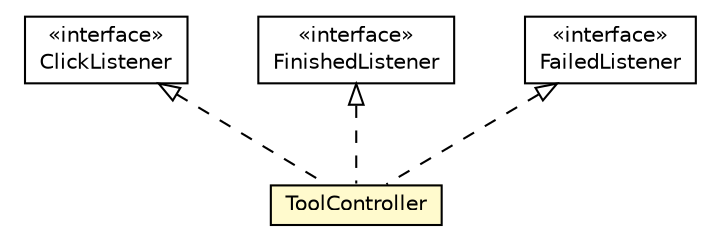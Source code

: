 #!/usr/local/bin/dot
#
# Class diagram 
# Generated by UMLGraph version R5_6-24-gf6e263 (http://www.umlgraph.org/)
#

digraph G {
	edge [fontname="Helvetica",fontsize=10,labelfontname="Helvetica",labelfontsize=10];
	node [fontname="Helvetica",fontsize=10,shape=plaintext];
	nodesep=0.25;
	ranksep=0.5;
	// org.universAAL.tools.ucc.controller.desktop.ToolController
	c104960 [label=<<table title="org.universAAL.tools.ucc.controller.desktop.ToolController" border="0" cellborder="1" cellspacing="0" cellpadding="2" port="p" bgcolor="lemonChiffon" href="./ToolController.html">
		<tr><td><table border="0" cellspacing="0" cellpadding="1">
<tr><td align="center" balign="center"> ToolController </td></tr>
		</table></td></tr>
		</table>>, URL="./ToolController.html", fontname="Helvetica", fontcolor="black", fontsize=10.0];
	//org.universAAL.tools.ucc.controller.desktop.ToolController implements com.vaadin.ui.Button.ClickListener
	c105013:p -> c104960:p [dir=back,arrowtail=empty,style=dashed];
	//org.universAAL.tools.ucc.controller.desktop.ToolController implements com.vaadin.ui.Upload.FinishedListener
	c105014:p -> c104960:p [dir=back,arrowtail=empty,style=dashed];
	//org.universAAL.tools.ucc.controller.desktop.ToolController implements com.vaadin.ui.Upload.FailedListener
	c105015:p -> c104960:p [dir=back,arrowtail=empty,style=dashed];
	// com.vaadin.ui.Upload.FailedListener
	c105015 [label=<<table title="com.vaadin.ui.Upload.FailedListener" border="0" cellborder="1" cellspacing="0" cellpadding="2" port="p" href="http://java.sun.com/j2se/1.4.2/docs/api/com/vaadin/ui/Upload/FailedListener.html">
		<tr><td><table border="0" cellspacing="0" cellpadding="1">
<tr><td align="center" balign="center"> &#171;interface&#187; </td></tr>
<tr><td align="center" balign="center"> FailedListener </td></tr>
		</table></td></tr>
		</table>>, URL="http://java.sun.com/j2se/1.4.2/docs/api/com/vaadin/ui/Upload/FailedListener.html", fontname="Helvetica", fontcolor="black", fontsize=10.0];
	// com.vaadin.ui.Upload.FinishedListener
	c105014 [label=<<table title="com.vaadin.ui.Upload.FinishedListener" border="0" cellborder="1" cellspacing="0" cellpadding="2" port="p" href="http://java.sun.com/j2se/1.4.2/docs/api/com/vaadin/ui/Upload/FinishedListener.html">
		<tr><td><table border="0" cellspacing="0" cellpadding="1">
<tr><td align="center" balign="center"> &#171;interface&#187; </td></tr>
<tr><td align="center" balign="center"> FinishedListener </td></tr>
		</table></td></tr>
		</table>>, URL="http://java.sun.com/j2se/1.4.2/docs/api/com/vaadin/ui/Upload/FinishedListener.html", fontname="Helvetica", fontcolor="black", fontsize=10.0];
	// com.vaadin.ui.Button.ClickListener
	c105013 [label=<<table title="com.vaadin.ui.Button.ClickListener" border="0" cellborder="1" cellspacing="0" cellpadding="2" port="p" href="http://java.sun.com/j2se/1.4.2/docs/api/com/vaadin/ui/Button/ClickListener.html">
		<tr><td><table border="0" cellspacing="0" cellpadding="1">
<tr><td align="center" balign="center"> &#171;interface&#187; </td></tr>
<tr><td align="center" balign="center"> ClickListener </td></tr>
		</table></td></tr>
		</table>>, URL="http://java.sun.com/j2se/1.4.2/docs/api/com/vaadin/ui/Button/ClickListener.html", fontname="Helvetica", fontcolor="black", fontsize=10.0];
}

